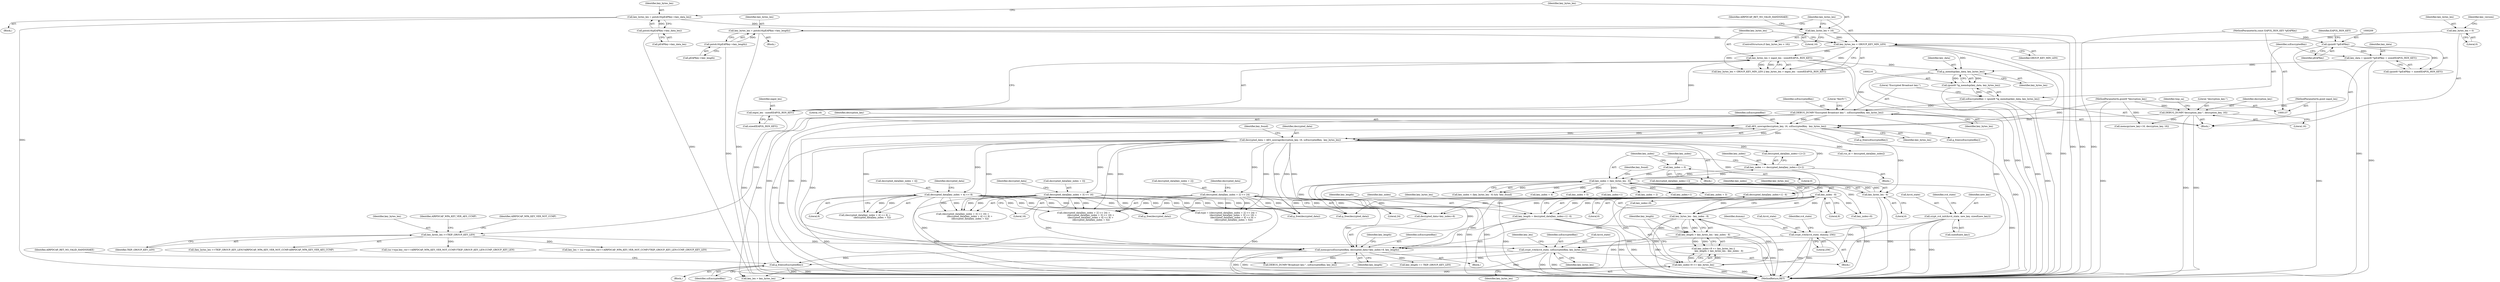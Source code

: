 digraph "0_wireshark_b6d838eebf4456192360654092e5587c5207f185@pointer" {
"1000484" [label="(Call,g_free(szEncryptedKey))"];
"1000298" [label="(Call,crypt_rc4(&rc4_state, szEncryptedKey, key_bytes_len))"];
"1000293" [label="(Call,crypt_rc4(&rc4_state, dummy, 256))"];
"1000287" [label="(Call,crypt_rc4_init(&rc4_state, new_key, sizeof(new_key)))"];
"1000220" [label="(Call,DEBUG_DUMP(\"Encrypted Broadcast key:\", szEncryptedKey, key_bytes_len))"];
"1000213" [label="(Call,szEncryptedKey = (guint8 *)g_memdup(key_data, key_bytes_len))"];
"1000215" [label="(Call,(guint8 *)g_memdup(key_data, key_bytes_len))"];
"1000217" [label="(Call,g_memdup(key_data, key_bytes_len))"];
"1000205" [label="(Call,key_data = (guint8 *)pEAPKey + sizeof(EAPOL_RSN_KEY))"];
"1000208" [label="(Call,(guint8 *)pEAPKey)"];
"1000138" [label="(MethodParameterIn,const EAPOL_RSN_KEY *pEAPKey)"];
"1000193" [label="(Call,key_bytes_len < GROUP_KEY_MIN_LEN)"];
"1000185" [label="(Call,key_bytes_len < 16)"];
"1000178" [label="(Call,key_bytes_len = pntoh16(pEAPKey->key_data_len))"];
"1000180" [label="(Call,pntoh16(pEAPKey->key_data_len))"];
"1000166" [label="(Call,key_bytes_len = pntoh16(pEAPKey->key_length))"];
"1000168" [label="(Call,pntoh16(pEAPKey->key_length))"];
"1000147" [label="(Call,key_bytes_len = 0)"];
"1000196" [label="(Call,key_bytes_len > eapol_len - sizeof(EAPOL_RSN_KEY))"];
"1000198" [label="(Call,eapol_len - sizeof(EAPOL_RSN_KEY))"];
"1000141" [label="(MethodParameterIn,guint eapol_len)"];
"1000266" [label="(Call,key_bytes_len >=TKIP_GROUP_KEY_LEN)"];
"1000430" [label="(Call,memcpy(szEncryptedKey, decrypted_data+key_index+8, key_length))"];
"1000315" [label="(Call,AES_unwrap(decryption_key, 16, szEncryptedKey,  key_bytes_len))"];
"1000230" [label="(Call,DEBUG_DUMP(\"decryption_key:\", decryption_key, 16))"];
"1000139" [label="(MethodParameterIn,guint8 *decryption_key)"];
"1000402" [label="(Call,decrypted_data[key_index+1] - 6)"];
"1000313" [label="(Call,decrypted_data = AES_unwrap(decryption_key, 16, szEncryptedKey,  key_bytes_len))"];
"1000346" [label="(Call,decrypted_data[key_index + 2] << 24)"];
"1000354" [label="(Call,decrypted_data[key_index + 3] << 16)"];
"1000362" [label="(Call,decrypted_data[key_index + 4] << 8)"];
"1000420" [label="(Call,key_index - 8)"];
"1000328" [label="(Call,key_index < (key_bytes_len - 6))"];
"1000388" [label="(Call,key_index += decrypted_data[key_index+1]+2)"];
"1000323" [label="(Call,key_index = 0)"];
"1000330" [label="(Call,key_bytes_len - 6)"];
"1000400" [label="(Call,key_length = decrypted_data[key_index+1] - 6)"];
"1000416" [label="(Call,key_length > key_bytes_len - key_index - 8)"];
"1000418" [label="(Call,key_bytes_len - key_index - 8)"];
"1000411" [label="(Call,key_index+8 >= key_bytes_len)"];
"1000345" [label="(Call,(decrypted_data[key_index + 2] << 24) +\n                    (decrypted_data[key_index + 3] << 16) +\n                    (decrypted_data[key_index + 4] << 8) +\n                     (decrypted_data[key_index + 5]))"];
"1000195" [label="(Identifier,GROUP_KEY_MIN_LEN)"];
"1000431" [label="(Identifier,szEncryptedKey)"];
"1000225" [label="(Literal,\"KeyIV:\")"];
"1000364" [label="(Identifier,decrypted_data)"];
"1000430" [label="(Call,memcpy(szEncryptedKey, decrypted_data+key_index+8, key_length))"];
"1000178" [label="(Call,key_bytes_len = pntoh16(pEAPKey->key_data_len))"];
"1000270" [label="(Identifier,AIRPDCAP_WPA_KEY_VER_AES_CCMP)"];
"1000268" [label="(Identifier,TKIP_GROUP_KEY_LEN)"];
"1000180" [label="(Call,pntoh16(pEAPKey->key_data_len))"];
"1000196" [label="(Call,key_bytes_len > eapol_len - sizeof(EAPOL_RSN_KEY))"];
"1000314" [label="(Identifier,decrypted_data)"];
"1000219" [label="(Identifier,key_bytes_len)"];
"1000194" [label="(Identifier,key_bytes_len)"];
"1000334" [label="(Identifier,key_found)"];
"1000215" [label="(Call,(guint8 *)g_memdup(key_data, key_bytes_len))"];
"1000198" [label="(Call,eapol_len - sizeof(EAPOL_RSN_KEY))"];
"1000469" [label="(Call,(sa->wpa.key_ver==AIRPDCAP_WPA_KEY_VER_NOT_CCMP)?TKIP_GROUP_KEY_LEN:CCMP_GROUP_KEY_LEN)"];
"1000419" [label="(Identifier,key_bytes_len)"];
"1000417" [label="(Identifier,key_length)"];
"1000388" [label="(Call,key_index += decrypted_data[key_index+1]+2)"];
"1000212" [label="(Identifier,EAPOL_RSN_KEY)"];
"1000485" [label="(Identifier,szEncryptedKey)"];
"1000355" [label="(Call,decrypted_data[key_index + 3])"];
"1000181" [label="(Call,pEAPKey->key_data_len)"];
"1000403" [label="(Call,decrypted_data[key_index+1])"];
"1000321" [label="(Identifier,key_found)"];
"1000421" [label="(Identifier,key_index)"];
"1000154" [label="(Identifier,key_version)"];
"1000361" [label="(Call,(decrypted_data[key_index + 4] << 8) +\n                     (decrypted_data[key_index + 5]))"];
"1000368" [label="(Literal,8)"];
"1000447" [label="(Call,key_length == TKIP_GROUP_KEY_LEN)"];
"1000387" [label="(Block,)"];
"1000316" [label="(Identifier,decryption_key)"];
"1000530" [label="(MethodReturn,RET)"];
"1000165" [label="(Block,)"];
"1000331" [label="(Identifier,key_bytes_len)"];
"1000207" [label="(Call,(guint8 *)pEAPKey + sizeof(EAPOL_RSN_KEY))"];
"1000222" [label="(Identifier,szEncryptedKey)"];
"1000362" [label="(Call,decrypted_data[key_index + 4] << 8)"];
"1000193" [label="(Call,key_bytes_len < GROUP_KEY_MIN_LEN)"];
"1000313" [label="(Call,decrypted_data = AES_unwrap(decryption_key, 16, szEncryptedKey,  key_bytes_len))"];
"1000467" [label="(Call,key_len = (sa->wpa.key_ver==AIRPDCAP_WPA_KEY_VER_NOT_CCMP)?TKIP_GROUP_KEY_LEN:CCMP_GROUP_KEY_LEN)"];
"1000360" [label="(Literal,16)"];
"1000147" [label="(Call,key_bytes_len = 0)"];
"1000148" [label="(Identifier,key_bytes_len)"];
"1000434" [label="(Call,key_index+8)"];
"1000442" [label="(Call,g_free(szEncryptedKey))"];
"1000319" [label="(Identifier,key_bytes_len)"];
"1000415" [label="(Identifier,key_bytes_len)"];
"1000177" [label="(Block,)"];
"1000168" [label="(Call,pntoh16(pEAPKey->key_length))"];
"1000401" [label="(Identifier,key_length)"];
"1000357" [label="(Call,key_index + 3)"];
"1000220" [label="(Call,DEBUG_DUMP(\"Encrypted Broadcast key:\", szEncryptedKey, key_bytes_len))"];
"1000356" [label="(Identifier,decrypted_data)"];
"1000269" [label="(Identifier,AIRPDCAP_WPA_KEY_VER_NOT_CCMP)"];
"1000149" [label="(Literal,0)"];
"1000315" [label="(Call,AES_unwrap(decryption_key, 16, szEncryptedKey,  key_bytes_len))"];
"1000370" [label="(Identifier,decrypted_data)"];
"1000139" [label="(MethodParameterIn,guint8 *decryption_key)"];
"1000267" [label="(Identifier,key_bytes_len)"];
"1000338" [label="(Call,rsn_id = decrypted_data[key_index])"];
"1000408" [label="(Literal,6)"];
"1000480" [label="(Call,key_len > key_bytes_len)"];
"1000432" [label="(Call,decrypted_data+key_index+8)"];
"1000297" [label="(Literal,256)"];
"1000488" [label="(Call,DEBUG_DUMP(\"Broadcast key:\", szEncryptedKey, key_len))"];
"1000484" [label="(Call,g_free(szEncryptedKey))"];
"1000328" [label="(Call,key_index < (key_bytes_len - 6))"];
"1000295" [label="(Identifier,rc4_state)"];
"1000327" [label="(Call,key_index < (key_bytes_len - 6) && !key_found)"];
"1000192" [label="(Call,key_bytes_len < GROUP_KEY_MIN_LEN || key_bytes_len > eapol_len - sizeof(EAPOL_RSN_KEY))"];
"1000440" [label="(Call,g_free(decrypted_data))"];
"1000332" [label="(Literal,6)"];
"1000206" [label="(Identifier,key_data)"];
"1000318" [label="(Identifier,szEncryptedKey)"];
"1000230" [label="(Call,DEBUG_DUMP(\"decryption_key:\", decryption_key, 16))"];
"1000277" [label="(Call,memcpy(new_key+16, decryption_key, 16))"];
"1000187" [label="(Literal,16)"];
"1000343" [label="(Call,type = ((decrypted_data[key_index + 2] << 24) +\n                    (decrypted_data[key_index + 3] << 16) +\n                    (decrypted_data[key_index + 4] << 8) +\n                     (decrypted_data[key_index + 5])))"];
"1000411" [label="(Call,key_index+8 >= key_bytes_len)"];
"1000233" [label="(Literal,16)"];
"1000418" [label="(Call,key_bytes_len - key_index - 8)"];
"1000294" [label="(Call,&rc4_state)"];
"1000363" [label="(Call,decrypted_data[key_index + 4])"];
"1000232" [label="(Identifier,decryption_key)"];
"1000218" [label="(Identifier,key_data)"];
"1000221" [label="(Literal,\"Encrypted Broadcast key:\")"];
"1000365" [label="(Call,key_index + 4)"];
"1000324" [label="(Identifier,key_index)"];
"1000266" [label="(Call,key_bytes_len >=TKIP_GROUP_KEY_LEN)"];
"1000235" [label="(Identifier,tmp_sa)"];
"1000483" [label="(Block,)"];
"1000371" [label="(Call,key_index + 5)"];
"1000308" [label="(Block,)"];
"1000325" [label="(Literal,0)"];
"1000420" [label="(Call,key_index - 8)"];
"1000200" [label="(Call,sizeof(EAPOL_RSN_KEY))"];
"1000465" [label="(Call,g_free(decrypted_data))"];
"1000214" [label="(Identifier,szEncryptedKey)"];
"1000353" [label="(Call,(decrypted_data[key_index + 3] << 16) +\n                    (decrypted_data[key_index + 4] << 8) +\n                     (decrypted_data[key_index + 5]))"];
"1000197" [label="(Identifier,key_bytes_len)"];
"1000468" [label="(Identifier,key_len)"];
"1000184" [label="(ControlStructure,if (key_bytes_len < 16))"];
"1000410" [label="(Call,key_index+8 >= key_bytes_len ||\n                key_length > key_bytes_len - key_index - 8)"];
"1000426" [label="(Call,g_free(szEncryptedKey))"];
"1000487" [label="(Identifier,AIRPDCAP_RET_NO_VALID_HANDSHAKE)"];
"1000405" [label="(Call,key_index+1)"];
"1000166" [label="(Call,key_bytes_len = pntoh16(pEAPKey->key_length))"];
"1000300" [label="(Identifier,rc4_state)"];
"1000186" [label="(Identifier,key_bytes_len)"];
"1000293" [label="(Call,crypt_rc4(&rc4_state, dummy, 256))"];
"1000389" [label="(Identifier,key_index)"];
"1000190" [label="(Identifier,AIRPDCAP_RET_NO_VALID_HANDSHAKE)"];
"1000416" [label="(Call,key_length > key_bytes_len - key_index - 8)"];
"1000138" [label="(MethodParameterIn,const EAPOL_RSN_KEY *pEAPKey)"];
"1000301" [label="(Identifier,szEncryptedKey)"];
"1000346" [label="(Call,decrypted_data[key_index + 2] << 24)"];
"1000223" [label="(Identifier,key_bytes_len)"];
"1000208" [label="(Call,(guint8 *)pEAPKey)"];
"1000349" [label="(Call,key_index + 2)"];
"1000413" [label="(Identifier,key_index)"];
"1000185" [label="(Call,key_bytes_len < 16)"];
"1000330" [label="(Call,key_bytes_len - 6)"];
"1000354" [label="(Call,decrypted_data[key_index + 3] << 16)"];
"1000179" [label="(Identifier,key_bytes_len)"];
"1000393" [label="(Call,key_index+1)"];
"1000329" [label="(Identifier,key_index)"];
"1000296" [label="(Identifier,dummy)"];
"1000290" [label="(Identifier,new_key)"];
"1000255" [label="(Block,)"];
"1000317" [label="(Literal,16)"];
"1000352" [label="(Literal,24)"];
"1000231" [label="(Literal,\"decryption_key:\")"];
"1000402" [label="(Call,decrypted_data[key_index+1] - 6)"];
"1000291" [label="(Call,sizeof(new_key))"];
"1000299" [label="(Call,&rc4_state)"];
"1000399" [label="(Block,)"];
"1000298" [label="(Call,crypt_rc4(&rc4_state, szEncryptedKey, key_bytes_len))"];
"1000265" [label="(Call,(key_bytes_len >=TKIP_GROUP_KEY_LEN)?AIRPDCAP_WPA_KEY_VER_NOT_CCMP:AIRPDCAP_WPA_KEY_VER_AES_CCMP)"];
"1000424" [label="(Call,g_free(decrypted_data))"];
"1000412" [label="(Call,key_index+8)"];
"1000169" [label="(Call,pEAPKey->key_length)"];
"1000437" [label="(Identifier,key_length)"];
"1000199" [label="(Identifier,eapol_len)"];
"1000205" [label="(Call,key_data = (guint8 *)pEAPKey + sizeof(EAPOL_RSN_KEY))"];
"1000323" [label="(Call,key_index = 0)"];
"1000390" [label="(Call,decrypted_data[key_index+1]+2)"];
"1000448" [label="(Identifier,key_length)"];
"1000210" [label="(Identifier,pEAPKey)"];
"1000142" [label="(Block,)"];
"1000213" [label="(Call,szEncryptedKey = (guint8 *)g_memdup(key_data, key_bytes_len))"];
"1000217" [label="(Call,g_memdup(key_data, key_bytes_len))"];
"1000347" [label="(Call,decrypted_data[key_index + 2])"];
"1000302" [label="(Identifier,key_bytes_len)"];
"1000141" [label="(MethodParameterIn,guint eapol_len)"];
"1000287" [label="(Call,crypt_rc4_init(&rc4_state, new_key, sizeof(new_key)))"];
"1000167" [label="(Identifier,key_bytes_len)"];
"1000400" [label="(Call,key_length = decrypted_data[key_index+1] - 6)"];
"1000288" [label="(Call,&rc4_state)"];
"1000422" [label="(Literal,8)"];
"1000484" -> "1000483"  [label="AST: "];
"1000484" -> "1000485"  [label="CFG: "];
"1000485" -> "1000484"  [label="AST: "];
"1000487" -> "1000484"  [label="CFG: "];
"1000484" -> "1000530"  [label="DDG: "];
"1000484" -> "1000530"  [label="DDG: "];
"1000298" -> "1000484"  [label="DDG: "];
"1000220" -> "1000484"  [label="DDG: "];
"1000430" -> "1000484"  [label="DDG: "];
"1000298" -> "1000255"  [label="AST: "];
"1000298" -> "1000302"  [label="CFG: "];
"1000299" -> "1000298"  [label="AST: "];
"1000301" -> "1000298"  [label="AST: "];
"1000302" -> "1000298"  [label="AST: "];
"1000468" -> "1000298"  [label="CFG: "];
"1000298" -> "1000530"  [label="DDG: "];
"1000298" -> "1000530"  [label="DDG: "];
"1000293" -> "1000298"  [label="DDG: "];
"1000220" -> "1000298"  [label="DDG: "];
"1000266" -> "1000298"  [label="DDG: "];
"1000298" -> "1000480"  [label="DDG: "];
"1000298" -> "1000488"  [label="DDG: "];
"1000293" -> "1000255"  [label="AST: "];
"1000293" -> "1000297"  [label="CFG: "];
"1000294" -> "1000293"  [label="AST: "];
"1000296" -> "1000293"  [label="AST: "];
"1000297" -> "1000293"  [label="AST: "];
"1000300" -> "1000293"  [label="CFG: "];
"1000293" -> "1000530"  [label="DDG: "];
"1000293" -> "1000530"  [label="DDG: "];
"1000287" -> "1000293"  [label="DDG: "];
"1000287" -> "1000255"  [label="AST: "];
"1000287" -> "1000291"  [label="CFG: "];
"1000288" -> "1000287"  [label="AST: "];
"1000290" -> "1000287"  [label="AST: "];
"1000291" -> "1000287"  [label="AST: "];
"1000295" -> "1000287"  [label="CFG: "];
"1000287" -> "1000530"  [label="DDG: "];
"1000287" -> "1000530"  [label="DDG: "];
"1000220" -> "1000142"  [label="AST: "];
"1000220" -> "1000223"  [label="CFG: "];
"1000221" -> "1000220"  [label="AST: "];
"1000222" -> "1000220"  [label="AST: "];
"1000223" -> "1000220"  [label="AST: "];
"1000225" -> "1000220"  [label="CFG: "];
"1000220" -> "1000530"  [label="DDG: "];
"1000213" -> "1000220"  [label="DDG: "];
"1000217" -> "1000220"  [label="DDG: "];
"1000220" -> "1000266"  [label="DDG: "];
"1000220" -> "1000315"  [label="DDG: "];
"1000220" -> "1000315"  [label="DDG: "];
"1000220" -> "1000480"  [label="DDG: "];
"1000220" -> "1000488"  [label="DDG: "];
"1000213" -> "1000142"  [label="AST: "];
"1000213" -> "1000215"  [label="CFG: "];
"1000214" -> "1000213"  [label="AST: "];
"1000215" -> "1000213"  [label="AST: "];
"1000221" -> "1000213"  [label="CFG: "];
"1000213" -> "1000530"  [label="DDG: "];
"1000215" -> "1000213"  [label="DDG: "];
"1000215" -> "1000217"  [label="CFG: "];
"1000216" -> "1000215"  [label="AST: "];
"1000217" -> "1000215"  [label="AST: "];
"1000215" -> "1000530"  [label="DDG: "];
"1000217" -> "1000215"  [label="DDG: "];
"1000217" -> "1000215"  [label="DDG: "];
"1000217" -> "1000219"  [label="CFG: "];
"1000218" -> "1000217"  [label="AST: "];
"1000219" -> "1000217"  [label="AST: "];
"1000217" -> "1000530"  [label="DDG: "];
"1000205" -> "1000217"  [label="DDG: "];
"1000193" -> "1000217"  [label="DDG: "];
"1000196" -> "1000217"  [label="DDG: "];
"1000205" -> "1000142"  [label="AST: "];
"1000205" -> "1000207"  [label="CFG: "];
"1000206" -> "1000205"  [label="AST: "];
"1000207" -> "1000205"  [label="AST: "];
"1000214" -> "1000205"  [label="CFG: "];
"1000205" -> "1000530"  [label="DDG: "];
"1000208" -> "1000205"  [label="DDG: "];
"1000208" -> "1000207"  [label="AST: "];
"1000208" -> "1000210"  [label="CFG: "];
"1000209" -> "1000208"  [label="AST: "];
"1000210" -> "1000208"  [label="AST: "];
"1000212" -> "1000208"  [label="CFG: "];
"1000208" -> "1000530"  [label="DDG: "];
"1000208" -> "1000207"  [label="DDG: "];
"1000138" -> "1000208"  [label="DDG: "];
"1000138" -> "1000137"  [label="AST: "];
"1000138" -> "1000530"  [label="DDG: "];
"1000193" -> "1000192"  [label="AST: "];
"1000193" -> "1000195"  [label="CFG: "];
"1000194" -> "1000193"  [label="AST: "];
"1000195" -> "1000193"  [label="AST: "];
"1000197" -> "1000193"  [label="CFG: "];
"1000192" -> "1000193"  [label="CFG: "];
"1000193" -> "1000530"  [label="DDG: "];
"1000193" -> "1000530"  [label="DDG: "];
"1000193" -> "1000192"  [label="DDG: "];
"1000193" -> "1000192"  [label="DDG: "];
"1000185" -> "1000193"  [label="DDG: "];
"1000166" -> "1000193"  [label="DDG: "];
"1000147" -> "1000193"  [label="DDG: "];
"1000193" -> "1000196"  [label="DDG: "];
"1000185" -> "1000184"  [label="AST: "];
"1000185" -> "1000187"  [label="CFG: "];
"1000186" -> "1000185"  [label="AST: "];
"1000187" -> "1000185"  [label="AST: "];
"1000190" -> "1000185"  [label="CFG: "];
"1000194" -> "1000185"  [label="CFG: "];
"1000185" -> "1000530"  [label="DDG: "];
"1000185" -> "1000530"  [label="DDG: "];
"1000178" -> "1000185"  [label="DDG: "];
"1000178" -> "1000177"  [label="AST: "];
"1000178" -> "1000180"  [label="CFG: "];
"1000179" -> "1000178"  [label="AST: "];
"1000180" -> "1000178"  [label="AST: "];
"1000186" -> "1000178"  [label="CFG: "];
"1000178" -> "1000530"  [label="DDG: "];
"1000180" -> "1000178"  [label="DDG: "];
"1000180" -> "1000181"  [label="CFG: "];
"1000181" -> "1000180"  [label="AST: "];
"1000180" -> "1000530"  [label="DDG: "];
"1000166" -> "1000165"  [label="AST: "];
"1000166" -> "1000168"  [label="CFG: "];
"1000167" -> "1000166"  [label="AST: "];
"1000168" -> "1000166"  [label="AST: "];
"1000194" -> "1000166"  [label="CFG: "];
"1000166" -> "1000530"  [label="DDG: "];
"1000168" -> "1000166"  [label="DDG: "];
"1000168" -> "1000169"  [label="CFG: "];
"1000169" -> "1000168"  [label="AST: "];
"1000168" -> "1000530"  [label="DDG: "];
"1000147" -> "1000142"  [label="AST: "];
"1000147" -> "1000149"  [label="CFG: "];
"1000148" -> "1000147"  [label="AST: "];
"1000149" -> "1000147"  [label="AST: "];
"1000154" -> "1000147"  [label="CFG: "];
"1000196" -> "1000192"  [label="AST: "];
"1000196" -> "1000198"  [label="CFG: "];
"1000197" -> "1000196"  [label="AST: "];
"1000198" -> "1000196"  [label="AST: "];
"1000192" -> "1000196"  [label="CFG: "];
"1000196" -> "1000530"  [label="DDG: "];
"1000196" -> "1000530"  [label="DDG: "];
"1000196" -> "1000192"  [label="DDG: "];
"1000196" -> "1000192"  [label="DDG: "];
"1000198" -> "1000196"  [label="DDG: "];
"1000198" -> "1000200"  [label="CFG: "];
"1000199" -> "1000198"  [label="AST: "];
"1000200" -> "1000198"  [label="AST: "];
"1000198" -> "1000530"  [label="DDG: "];
"1000141" -> "1000198"  [label="DDG: "];
"1000141" -> "1000137"  [label="AST: "];
"1000141" -> "1000530"  [label="DDG: "];
"1000266" -> "1000265"  [label="AST: "];
"1000266" -> "1000268"  [label="CFG: "];
"1000267" -> "1000266"  [label="AST: "];
"1000268" -> "1000266"  [label="AST: "];
"1000269" -> "1000266"  [label="CFG: "];
"1000270" -> "1000266"  [label="CFG: "];
"1000266" -> "1000467"  [label="DDG: "];
"1000266" -> "1000469"  [label="DDG: "];
"1000430" -> "1000399"  [label="AST: "];
"1000430" -> "1000437"  [label="CFG: "];
"1000431" -> "1000430"  [label="AST: "];
"1000432" -> "1000430"  [label="AST: "];
"1000437" -> "1000430"  [label="AST: "];
"1000448" -> "1000430"  [label="CFG: "];
"1000430" -> "1000530"  [label="DDG: "];
"1000430" -> "1000530"  [label="DDG: "];
"1000315" -> "1000430"  [label="DDG: "];
"1000402" -> "1000430"  [label="DDG: "];
"1000346" -> "1000430"  [label="DDG: "];
"1000313" -> "1000430"  [label="DDG: "];
"1000354" -> "1000430"  [label="DDG: "];
"1000362" -> "1000430"  [label="DDG: "];
"1000420" -> "1000430"  [label="DDG: "];
"1000328" -> "1000430"  [label="DDG: "];
"1000400" -> "1000430"  [label="DDG: "];
"1000416" -> "1000430"  [label="DDG: "];
"1000430" -> "1000447"  [label="DDG: "];
"1000430" -> "1000488"  [label="DDG: "];
"1000315" -> "1000313"  [label="AST: "];
"1000315" -> "1000319"  [label="CFG: "];
"1000316" -> "1000315"  [label="AST: "];
"1000317" -> "1000315"  [label="AST: "];
"1000318" -> "1000315"  [label="AST: "];
"1000319" -> "1000315"  [label="AST: "];
"1000313" -> "1000315"  [label="CFG: "];
"1000315" -> "1000530"  [label="DDG: "];
"1000315" -> "1000313"  [label="DDG: "];
"1000315" -> "1000313"  [label="DDG: "];
"1000315" -> "1000313"  [label="DDG: "];
"1000315" -> "1000313"  [label="DDG: "];
"1000230" -> "1000315"  [label="DDG: "];
"1000139" -> "1000315"  [label="DDG: "];
"1000315" -> "1000330"  [label="DDG: "];
"1000315" -> "1000426"  [label="DDG: "];
"1000315" -> "1000442"  [label="DDG: "];
"1000230" -> "1000142"  [label="AST: "];
"1000230" -> "1000233"  [label="CFG: "];
"1000231" -> "1000230"  [label="AST: "];
"1000232" -> "1000230"  [label="AST: "];
"1000233" -> "1000230"  [label="AST: "];
"1000235" -> "1000230"  [label="CFG: "];
"1000230" -> "1000530"  [label="DDG: "];
"1000230" -> "1000530"  [label="DDG: "];
"1000139" -> "1000230"  [label="DDG: "];
"1000230" -> "1000277"  [label="DDG: "];
"1000139" -> "1000137"  [label="AST: "];
"1000139" -> "1000530"  [label="DDG: "];
"1000139" -> "1000277"  [label="DDG: "];
"1000402" -> "1000400"  [label="AST: "];
"1000402" -> "1000408"  [label="CFG: "];
"1000403" -> "1000402"  [label="AST: "];
"1000408" -> "1000402"  [label="AST: "];
"1000400" -> "1000402"  [label="CFG: "];
"1000402" -> "1000530"  [label="DDG: "];
"1000402" -> "1000400"  [label="DDG: "];
"1000402" -> "1000400"  [label="DDG: "];
"1000313" -> "1000402"  [label="DDG: "];
"1000402" -> "1000424"  [label="DDG: "];
"1000402" -> "1000432"  [label="DDG: "];
"1000402" -> "1000465"  [label="DDG: "];
"1000313" -> "1000308"  [label="AST: "];
"1000314" -> "1000313"  [label="AST: "];
"1000321" -> "1000313"  [label="CFG: "];
"1000313" -> "1000530"  [label="DDG: "];
"1000313" -> "1000338"  [label="DDG: "];
"1000313" -> "1000343"  [label="DDG: "];
"1000313" -> "1000346"  [label="DDG: "];
"1000313" -> "1000345"  [label="DDG: "];
"1000313" -> "1000354"  [label="DDG: "];
"1000313" -> "1000353"  [label="DDG: "];
"1000313" -> "1000362"  [label="DDG: "];
"1000313" -> "1000361"  [label="DDG: "];
"1000313" -> "1000388"  [label="DDG: "];
"1000313" -> "1000390"  [label="DDG: "];
"1000313" -> "1000424"  [label="DDG: "];
"1000313" -> "1000432"  [label="DDG: "];
"1000313" -> "1000440"  [label="DDG: "];
"1000313" -> "1000465"  [label="DDG: "];
"1000346" -> "1000345"  [label="AST: "];
"1000346" -> "1000352"  [label="CFG: "];
"1000347" -> "1000346"  [label="AST: "];
"1000352" -> "1000346"  [label="AST: "];
"1000356" -> "1000346"  [label="CFG: "];
"1000346" -> "1000530"  [label="DDG: "];
"1000346" -> "1000343"  [label="DDG: "];
"1000346" -> "1000343"  [label="DDG: "];
"1000346" -> "1000345"  [label="DDG: "];
"1000346" -> "1000345"  [label="DDG: "];
"1000346" -> "1000424"  [label="DDG: "];
"1000346" -> "1000432"  [label="DDG: "];
"1000346" -> "1000440"  [label="DDG: "];
"1000346" -> "1000465"  [label="DDG: "];
"1000354" -> "1000353"  [label="AST: "];
"1000354" -> "1000360"  [label="CFG: "];
"1000355" -> "1000354"  [label="AST: "];
"1000360" -> "1000354"  [label="AST: "];
"1000364" -> "1000354"  [label="CFG: "];
"1000354" -> "1000530"  [label="DDG: "];
"1000354" -> "1000343"  [label="DDG: "];
"1000354" -> "1000343"  [label="DDG: "];
"1000354" -> "1000345"  [label="DDG: "];
"1000354" -> "1000345"  [label="DDG: "];
"1000354" -> "1000353"  [label="DDG: "];
"1000354" -> "1000353"  [label="DDG: "];
"1000354" -> "1000424"  [label="DDG: "];
"1000354" -> "1000432"  [label="DDG: "];
"1000354" -> "1000440"  [label="DDG: "];
"1000354" -> "1000465"  [label="DDG: "];
"1000362" -> "1000361"  [label="AST: "];
"1000362" -> "1000368"  [label="CFG: "];
"1000363" -> "1000362"  [label="AST: "];
"1000368" -> "1000362"  [label="AST: "];
"1000370" -> "1000362"  [label="CFG: "];
"1000362" -> "1000530"  [label="DDG: "];
"1000362" -> "1000343"  [label="DDG: "];
"1000362" -> "1000343"  [label="DDG: "];
"1000362" -> "1000345"  [label="DDG: "];
"1000362" -> "1000345"  [label="DDG: "];
"1000362" -> "1000353"  [label="DDG: "];
"1000362" -> "1000353"  [label="DDG: "];
"1000362" -> "1000361"  [label="DDG: "];
"1000362" -> "1000361"  [label="DDG: "];
"1000362" -> "1000424"  [label="DDG: "];
"1000362" -> "1000432"  [label="DDG: "];
"1000362" -> "1000440"  [label="DDG: "];
"1000362" -> "1000465"  [label="DDG: "];
"1000420" -> "1000418"  [label="AST: "];
"1000420" -> "1000422"  [label="CFG: "];
"1000421" -> "1000420"  [label="AST: "];
"1000422" -> "1000420"  [label="AST: "];
"1000418" -> "1000420"  [label="CFG: "];
"1000420" -> "1000530"  [label="DDG: "];
"1000420" -> "1000418"  [label="DDG: "];
"1000420" -> "1000418"  [label="DDG: "];
"1000328" -> "1000420"  [label="DDG: "];
"1000420" -> "1000432"  [label="DDG: "];
"1000420" -> "1000434"  [label="DDG: "];
"1000328" -> "1000327"  [label="AST: "];
"1000328" -> "1000330"  [label="CFG: "];
"1000329" -> "1000328"  [label="AST: "];
"1000330" -> "1000328"  [label="AST: "];
"1000334" -> "1000328"  [label="CFG: "];
"1000327" -> "1000328"  [label="CFG: "];
"1000328" -> "1000530"  [label="DDG: "];
"1000328" -> "1000530"  [label="DDG: "];
"1000328" -> "1000327"  [label="DDG: "];
"1000328" -> "1000327"  [label="DDG: "];
"1000388" -> "1000328"  [label="DDG: "];
"1000323" -> "1000328"  [label="DDG: "];
"1000330" -> "1000328"  [label="DDG: "];
"1000330" -> "1000328"  [label="DDG: "];
"1000328" -> "1000349"  [label="DDG: "];
"1000328" -> "1000357"  [label="DDG: "];
"1000328" -> "1000365"  [label="DDG: "];
"1000328" -> "1000371"  [label="DDG: "];
"1000328" -> "1000388"  [label="DDG: "];
"1000328" -> "1000393"  [label="DDG: "];
"1000328" -> "1000405"  [label="DDG: "];
"1000328" -> "1000411"  [label="DDG: "];
"1000328" -> "1000412"  [label="DDG: "];
"1000328" -> "1000432"  [label="DDG: "];
"1000328" -> "1000434"  [label="DDG: "];
"1000388" -> "1000387"  [label="AST: "];
"1000388" -> "1000390"  [label="CFG: "];
"1000389" -> "1000388"  [label="AST: "];
"1000390" -> "1000388"  [label="AST: "];
"1000329" -> "1000388"  [label="CFG: "];
"1000388" -> "1000530"  [label="DDG: "];
"1000323" -> "1000308"  [label="AST: "];
"1000323" -> "1000325"  [label="CFG: "];
"1000324" -> "1000323"  [label="AST: "];
"1000325" -> "1000323"  [label="AST: "];
"1000329" -> "1000323"  [label="CFG: "];
"1000330" -> "1000332"  [label="CFG: "];
"1000331" -> "1000330"  [label="AST: "];
"1000332" -> "1000330"  [label="AST: "];
"1000330" -> "1000530"  [label="DDG: "];
"1000330" -> "1000411"  [label="DDG: "];
"1000400" -> "1000399"  [label="AST: "];
"1000401" -> "1000400"  [label="AST: "];
"1000413" -> "1000400"  [label="CFG: "];
"1000400" -> "1000530"  [label="DDG: "];
"1000400" -> "1000530"  [label="DDG: "];
"1000400" -> "1000416"  [label="DDG: "];
"1000416" -> "1000410"  [label="AST: "];
"1000416" -> "1000418"  [label="CFG: "];
"1000417" -> "1000416"  [label="AST: "];
"1000418" -> "1000416"  [label="AST: "];
"1000410" -> "1000416"  [label="CFG: "];
"1000416" -> "1000530"  [label="DDG: "];
"1000416" -> "1000530"  [label="DDG: "];
"1000416" -> "1000410"  [label="DDG: "];
"1000416" -> "1000410"  [label="DDG: "];
"1000418" -> "1000416"  [label="DDG: "];
"1000418" -> "1000416"  [label="DDG: "];
"1000419" -> "1000418"  [label="AST: "];
"1000418" -> "1000530"  [label="DDG: "];
"1000418" -> "1000530"  [label="DDG: "];
"1000411" -> "1000418"  [label="DDG: "];
"1000418" -> "1000480"  [label="DDG: "];
"1000411" -> "1000410"  [label="AST: "];
"1000411" -> "1000415"  [label="CFG: "];
"1000412" -> "1000411"  [label="AST: "];
"1000415" -> "1000411"  [label="AST: "];
"1000417" -> "1000411"  [label="CFG: "];
"1000410" -> "1000411"  [label="CFG: "];
"1000411" -> "1000530"  [label="DDG: "];
"1000411" -> "1000530"  [label="DDG: "];
"1000411" -> "1000410"  [label="DDG: "];
"1000411" -> "1000410"  [label="DDG: "];
"1000411" -> "1000480"  [label="DDG: "];
}
